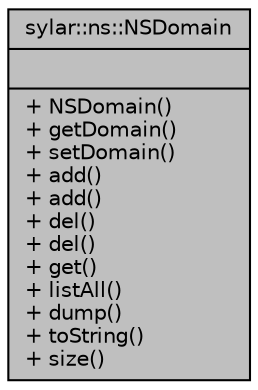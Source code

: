 digraph "sylar::ns::NSDomain"
{
 // LATEX_PDF_SIZE
  edge [fontname="Helvetica",fontsize="10",labelfontname="Helvetica",labelfontsize="10"];
  node [fontname="Helvetica",fontsize="10",shape=record];
  Node1 [label="{sylar::ns::NSDomain\n||+ NSDomain()\l+ getDomain()\l+ setDomain()\l+ add()\l+ add()\l+ del()\l+ del()\l+ get()\l+ listAll()\l+ dump()\l+ toString()\l+ size()\l}",height=0.2,width=0.4,color="black", fillcolor="grey75", style="filled", fontcolor="black",tooltip=" "];
}
